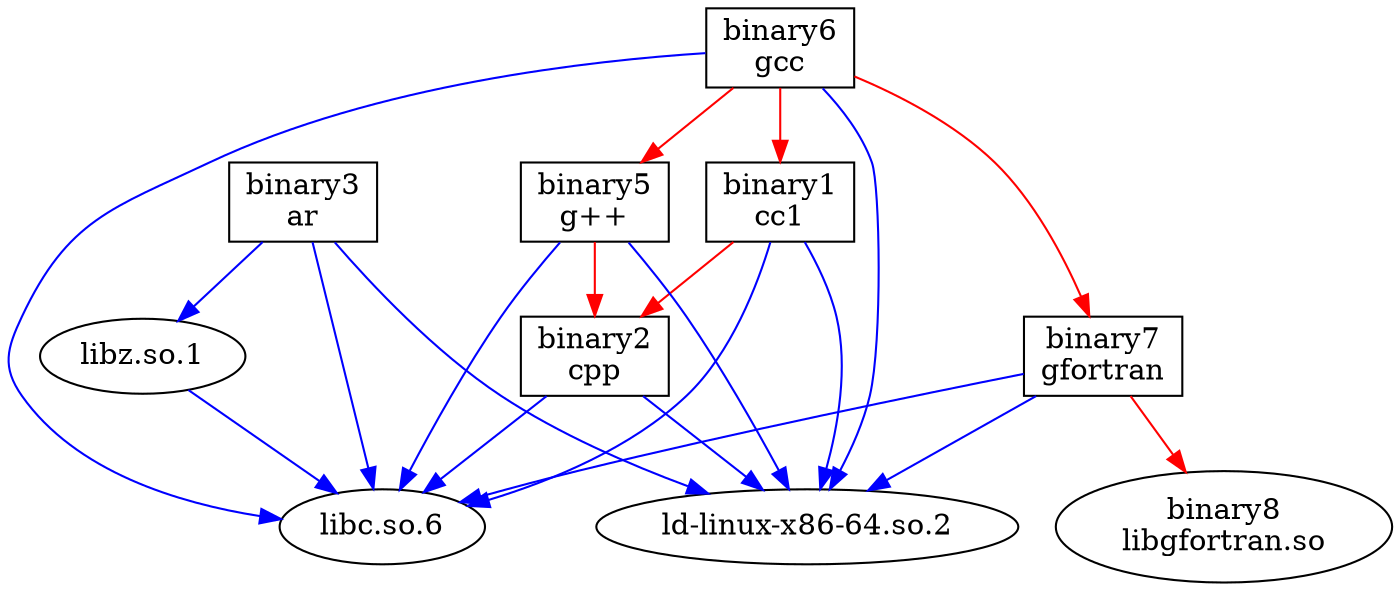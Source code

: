 digraph SBOM {
    node [shape=record];
    // Metadata
    // Platform: x86_64-linux-gnu (x86_64)
    // Description: GNU Compiler Collection
    "2bc75fa5ad779c5329d271546bcf9f65" [label="binary1\ncc1", shape=box];
    "2bc75fa5ad779c5329d271546bcf9f65" -> "2f25beac43c57116de46e227db57d08b" [color=red];
    "2bc75fa5ad779c5329d271546bcf9f65" -> "009a09df458d78514d3f7324b74da26c" [color=blue];
    "2bc75fa5ad779c5329d271546bcf9f65" -> "786209f5ea18ea186d34979aa51f3343" [color=blue];
    "009a09df458d78514d3f7324b74da26c" [label="libc.so.6\n", shape=ellipse];
    "786209f5ea18ea186d34979aa51f3343" [label="ld-linux-x86-64.so.2\n", shape=ellipse];
    "2f25beac43c57116de46e227db57d08b" [label="binary2\ncpp", shape=box];
    "2f25beac43c57116de46e227db57d08b" -> "009a09df458d78514d3f7324b74da26c" [color=blue];
    "2f25beac43c57116de46e227db57d08b" -> "786209f5ea18ea186d34979aa51f3343" [color=blue];
    "ca21ec459bc61bf3f37b802de95643b5" [label="binary3\nar", shape=box];
    "ca21ec459bc61bf3f37b802de95643b5" -> "a472f69d270ee71120f52afd509771bc" [color=blue];
    "ca21ec459bc61bf3f37b802de95643b5" -> "009a09df458d78514d3f7324b74da26c" [color=blue];
    "ca21ec459bc61bf3f37b802de95643b5" -> "786209f5ea18ea186d34979aa51f3343" [color=blue];
    "a472f69d270ee71120f52afd509771bc" [label="libz.so.1\n", shape=ellipse];
    "a472f69d270ee71120f52afd509771bc" -> "009a09df458d78514d3f7324b74da26c" [color=blue];
    "9d7a37a8d8926db082066c37ff6852fc" [label="binary5\ng++", shape=box];
    "9d7a37a8d8926db082066c37ff6852fc" -> "2f25beac43c57116de46e227db57d08b" [color=red];
    "9d7a37a8d8926db082066c37ff6852fc" -> "009a09df458d78514d3f7324b74da26c" [color=blue];
    "9d7a37a8d8926db082066c37ff6852fc" -> "786209f5ea18ea186d34979aa51f3343" [color=blue];
    "146b59f46d09b9234d28aa1db18a8e88" [label="binary6\ngcc", shape=box];
    "146b59f46d09b9234d28aa1db18a8e88" -> "9d7a37a8d8926db082066c37ff6852fc" [color=red];
    "146b59f46d09b9234d28aa1db18a8e88" -> "40aa837904b50328ebbf3a3380e966dc" [color=red];
    "146b59f46d09b9234d28aa1db18a8e88" -> "2bc75fa5ad779c5329d271546bcf9f65" [color=red];
    "146b59f46d09b9234d28aa1db18a8e88" -> "009a09df458d78514d3f7324b74da26c" [color=blue];
    "146b59f46d09b9234d28aa1db18a8e88" -> "786209f5ea18ea186d34979aa51f3343" [color=blue];
    "40aa837904b50328ebbf3a3380e966dc" [label="binary7\ngfortran", shape=box];
    "40aa837904b50328ebbf3a3380e966dc" -> "26baa7feee82f39e2738cfe1f603d776" [color=red];
    "40aa837904b50328ebbf3a3380e966dc" -> "009a09df458d78514d3f7324b74da26c" [color=blue];
    "40aa837904b50328ebbf3a3380e966dc" -> "786209f5ea18ea186d34979aa51f3343" [color=blue];
    "26baa7feee82f39e2738cfe1f603d776" [label="binary8\nlibgfortran.so", shape=ellipse];
}
